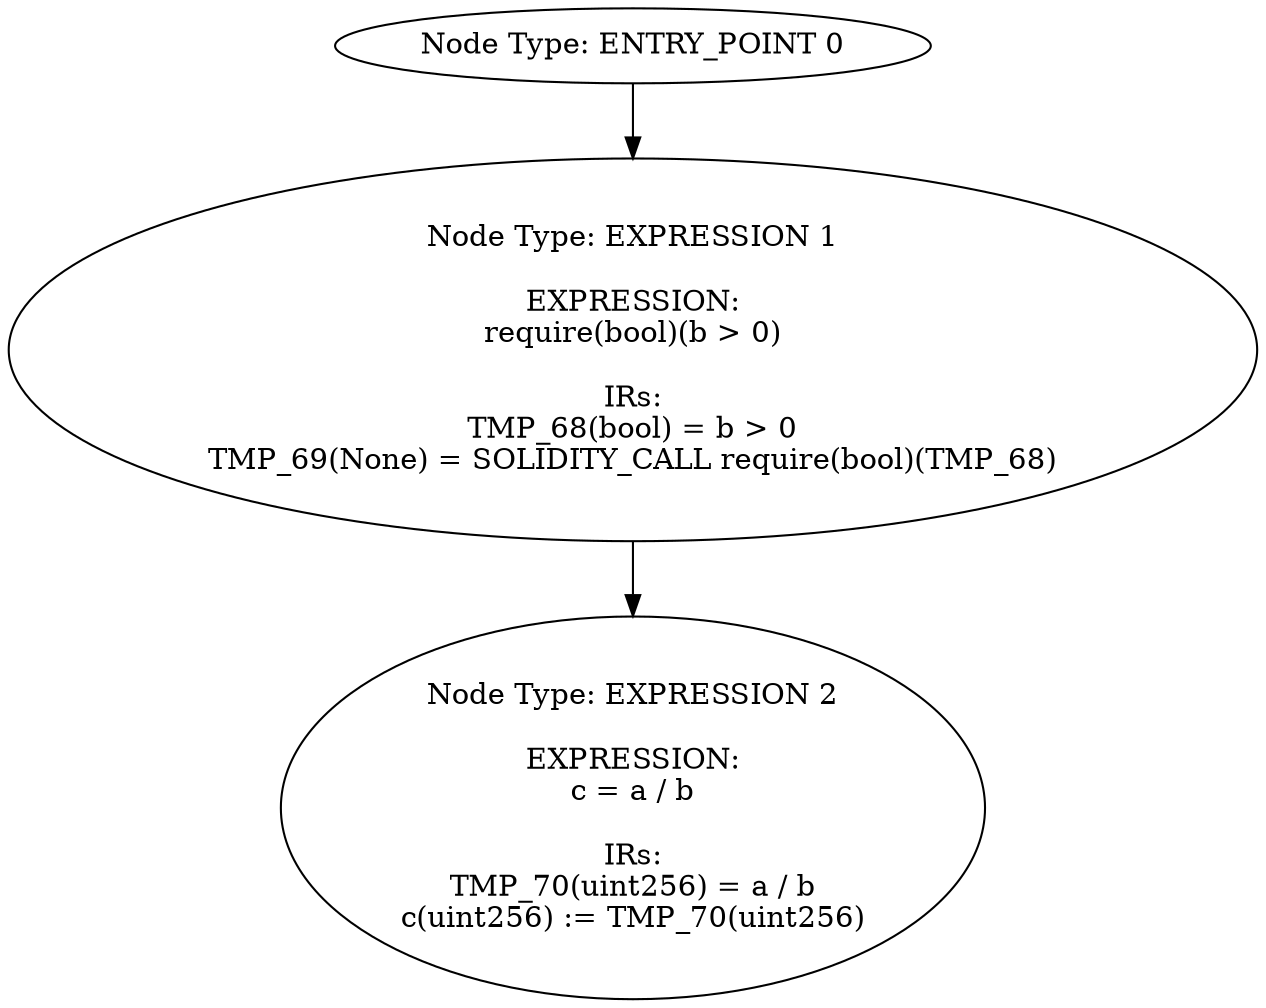 digraph{
0[label="Node Type: ENTRY_POINT 0
"];
0->1;
1[label="Node Type: EXPRESSION 1

EXPRESSION:
require(bool)(b > 0)

IRs:
TMP_68(bool) = b > 0
TMP_69(None) = SOLIDITY_CALL require(bool)(TMP_68)"];
1->2;
2[label="Node Type: EXPRESSION 2

EXPRESSION:
c = a / b

IRs:
TMP_70(uint256) = a / b
c(uint256) := TMP_70(uint256)"];
}
